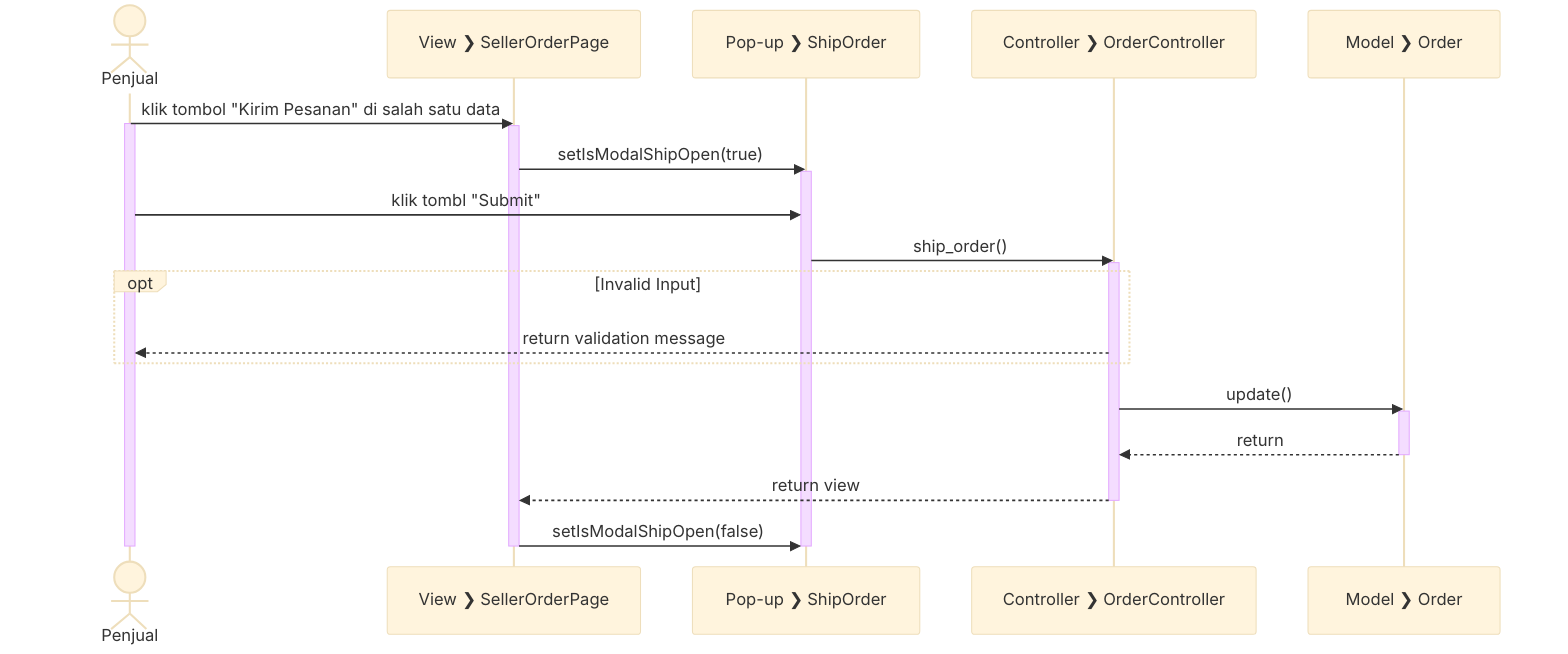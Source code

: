 %%{init: {'theme': 'base', 'themeVariables': { 'fontSize': '16px', 'fontFamily': 'Inter'}}}%%
sequenceDiagram
  actor Penjual
  participant V_OP as View #10095; SellerOrderPage
  participant P_SO as Pop-up #10095; ShipOrder
  participant C_O as Controller #10095; OrderController
  participant M_O as Model #10095; Order

  Penjual->>V_OP: klik tombol "Kirim Pesanan" di salah satu data
  
  activate Penjual

  activate V_OP

  V_OP->>P_SO: setIsModalShipOpen(true)

  activate P_SO

  Penjual->>P_SO: klik tombl "Submit"
  P_SO->>C_O: ship_order()

  activate C_O

  opt Invalid Input
    C_O-->>Penjual: return validation message
  end

  C_O->>M_O: update()
  
  activate M_O
  
  M_O-->>C_O: return

  deactivate M_O

  C_O-->>V_OP: return view

  deactivate C_O
  
  V_OP->>P_SO: setIsModalShipOpen(false)

  deactivate P_SO
  deactivate V_OP
  
  deactivate Penjual